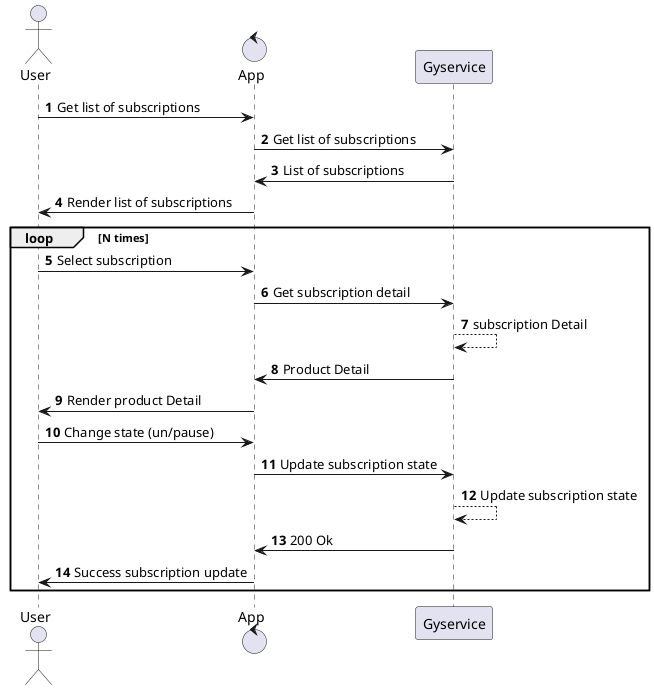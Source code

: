 @startuml

autonumber

actor User
control App
participant Gyservice

User -> App: Get list of subscriptions
App -> Gyservice: Get list of subscriptions
Gyservice -> App: List of subscriptions
App -> User: Render list of subscriptions

loop N times
User -> App: Select subscription
App -> Gyservice: Get subscription detail
Gyservice --> Gyservice: subscription Detail
Gyservice -> App: Product Detail
App -> User: Render product Detail

User -> App: Change state (un/pause)
App -> Gyservice: Update subscription state
Gyservice --> Gyservice: Update subscription state
Gyservice -> App: 200 Ok
App -> User: Success subscription update
end

@enduml